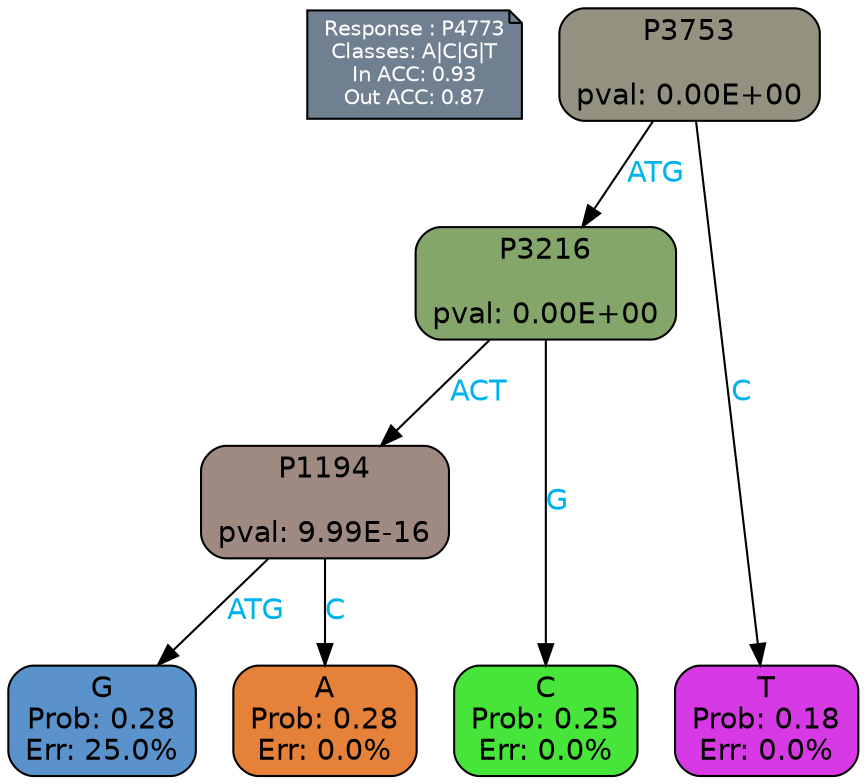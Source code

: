 digraph Tree {
node [shape=box, style="filled, rounded", color="black", fontname=helvetica] ;
graph [ranksep=equally, splines=polylines, bgcolor=transparent, dpi=600] ;
edge [fontname=helvetica] ;
LEGEND [label="Response : P4773
Classes: A|C|G|T
In ACC: 0.93
Out ACC: 0.87
",shape=note,align=left,style=filled,fillcolor="slategray",fontcolor="white",fontsize=10];1 [label="P3753

pval: 0.00E+00", fillcolor="#939281"] ;
2 [label="P3216

pval: 0.00E+00", fillcolor="#84a66b"] ;
3 [label="P1194

pval: 9.99E-16", fillcolor="#9f8a82"] ;
4 [label="G
Prob: 0.28
Err: 25.0%", fillcolor="#5a93cb"] ;
5 [label="A
Prob: 0.28
Err: 0.0%", fillcolor="#e58139"] ;
6 [label="C
Prob: 0.25
Err: 0.0%", fillcolor="#47e539"] ;
7 [label="T
Prob: 0.18
Err: 0.0%", fillcolor="#d739e5"] ;
1 -> 2 [label="ATG",fontcolor=deepskyblue2] ;
1 -> 7 [label="C",fontcolor=deepskyblue2] ;
2 -> 3 [label="ACT",fontcolor=deepskyblue2] ;
2 -> 6 [label="G",fontcolor=deepskyblue2] ;
3 -> 4 [label="ATG",fontcolor=deepskyblue2] ;
3 -> 5 [label="C",fontcolor=deepskyblue2] ;
{rank = same; 4;5;6;7;}{rank = same; LEGEND;1;}}